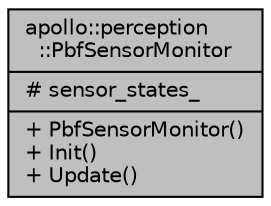 digraph "apollo::perception::PbfSensorMonitor"
{
  edge [fontname="Helvetica",fontsize="10",labelfontname="Helvetica",labelfontsize="10"];
  node [fontname="Helvetica",fontsize="10",shape=record];
  Node1 [label="{apollo::perception\l::PbfSensorMonitor\n|# sensor_states_\l|+ PbfSensorMonitor()\l+ Init()\l+ Update()\l}",height=0.2,width=0.4,color="black", fillcolor="grey75", style="filled" fontcolor="black"];
}
